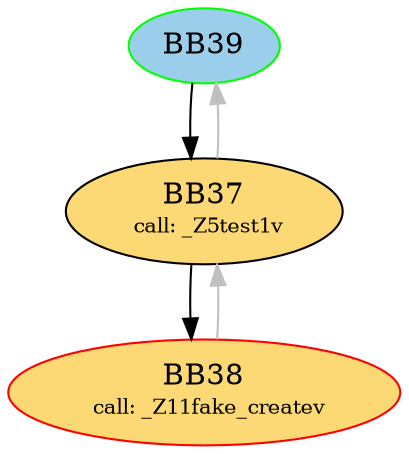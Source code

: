 digraph G {
BB39 -> BB37;
BB39[fillcolor="#9ACEEB" style=filled];
BB37 -> BB38;
BB37[fillcolor="#FCD975" style=filled label=<BB37<BR /> <FONT POINT-SIZE="10">call: _Z5test1v</FONT>>];
BB37 -> BB39[color=grey];
BB38[fillcolor="#FCD975" style=filled label=<BB38<BR /> <FONT POINT-SIZE="10">call: _Z11fake_createv</FONT>>];
BB38 -> BB37[color=grey];
BB38 [color=red style=filled] ;
BB39 [color=green style=filled];
}